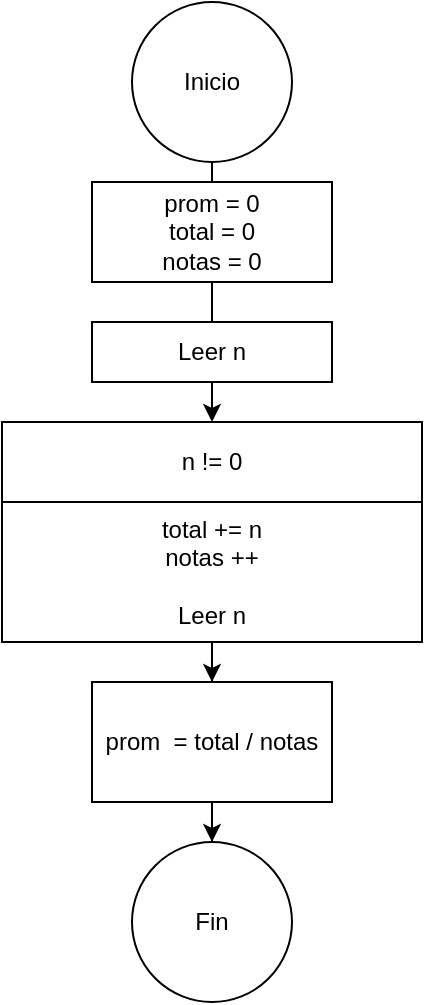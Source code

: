 <mxfile version="13.8.9" type="device"><diagram id="sRcy5nEEZcY0kjxosNAG" name="Page-1"><mxGraphModel dx="868" dy="482" grid="1" gridSize="10" guides="1" tooltips="1" connect="1" arrows="1" fold="1" page="1" pageScale="1" pageWidth="827" pageHeight="1169" math="0" shadow="0"><root><mxCell id="0"/><mxCell id="1" parent="0"/><mxCell id="KKO8KHQq-_o1_cptWmeM-6" value="" style="edgeStyle=orthogonalEdgeStyle;rounded=0;orthogonalLoop=1;jettySize=auto;html=1;" edge="1" parent="1" source="KKO8KHQq-_o1_cptWmeM-1" target="KKO8KHQq-_o1_cptWmeM-3"><mxGeometry relative="1" as="geometry"/></mxCell><mxCell id="KKO8KHQq-_o1_cptWmeM-1" value="Inicio" style="ellipse;whiteSpace=wrap;html=1;aspect=fixed;" vertex="1" parent="1"><mxGeometry x="360" y="20" width="80" height="80" as="geometry"/></mxCell><mxCell id="KKO8KHQq-_o1_cptWmeM-2" value="Leer n" style="rounded=0;whiteSpace=wrap;html=1;" vertex="1" parent="1"><mxGeometry x="340" y="180" width="120" height="30" as="geometry"/></mxCell><mxCell id="KKO8KHQq-_o1_cptWmeM-3" value="n != 0" style="rounded=0;whiteSpace=wrap;html=1;" vertex="1" parent="1"><mxGeometry x="295" y="230" width="210" height="40" as="geometry"/></mxCell><mxCell id="KKO8KHQq-_o1_cptWmeM-12" value="" style="edgeStyle=orthogonalEdgeStyle;rounded=0;orthogonalLoop=1;jettySize=auto;html=1;" edge="1" parent="1" source="KKO8KHQq-_o1_cptWmeM-8" target="KKO8KHQq-_o1_cptWmeM-11"><mxGeometry relative="1" as="geometry"/></mxCell><mxCell id="KKO8KHQq-_o1_cptWmeM-8" value="total += n&lt;br&gt;notas ++&lt;br&gt;&lt;br&gt;Leer n" style="rounded=0;whiteSpace=wrap;html=1;" vertex="1" parent="1"><mxGeometry x="295" y="270" width="210" height="70" as="geometry"/></mxCell><mxCell id="KKO8KHQq-_o1_cptWmeM-9" value="prom = 0&lt;br&gt;total = 0&lt;br&gt;notas = 0" style="rounded=0;whiteSpace=wrap;html=1;" vertex="1" parent="1"><mxGeometry x="340" y="110" width="120" height="50" as="geometry"/></mxCell><mxCell id="KKO8KHQq-_o1_cptWmeM-10" style="edgeStyle=orthogonalEdgeStyle;rounded=0;orthogonalLoop=1;jettySize=auto;html=1;exitX=0.5;exitY=1;exitDx=0;exitDy=0;" edge="1" parent="1" source="KKO8KHQq-_o1_cptWmeM-8" target="KKO8KHQq-_o1_cptWmeM-8"><mxGeometry relative="1" as="geometry"/></mxCell><mxCell id="KKO8KHQq-_o1_cptWmeM-14" value="" style="edgeStyle=orthogonalEdgeStyle;rounded=0;orthogonalLoop=1;jettySize=auto;html=1;" edge="1" parent="1" source="KKO8KHQq-_o1_cptWmeM-11" target="KKO8KHQq-_o1_cptWmeM-13"><mxGeometry relative="1" as="geometry"/></mxCell><mxCell id="KKO8KHQq-_o1_cptWmeM-11" value="prom&amp;nbsp; = total / notas" style="rounded=0;whiteSpace=wrap;html=1;" vertex="1" parent="1"><mxGeometry x="340" y="360" width="120" height="60" as="geometry"/></mxCell><mxCell id="KKO8KHQq-_o1_cptWmeM-13" value="Fin" style="ellipse;whiteSpace=wrap;html=1;aspect=fixed;" vertex="1" parent="1"><mxGeometry x="360" y="440" width="80" height="80" as="geometry"/></mxCell></root></mxGraphModel></diagram></mxfile>